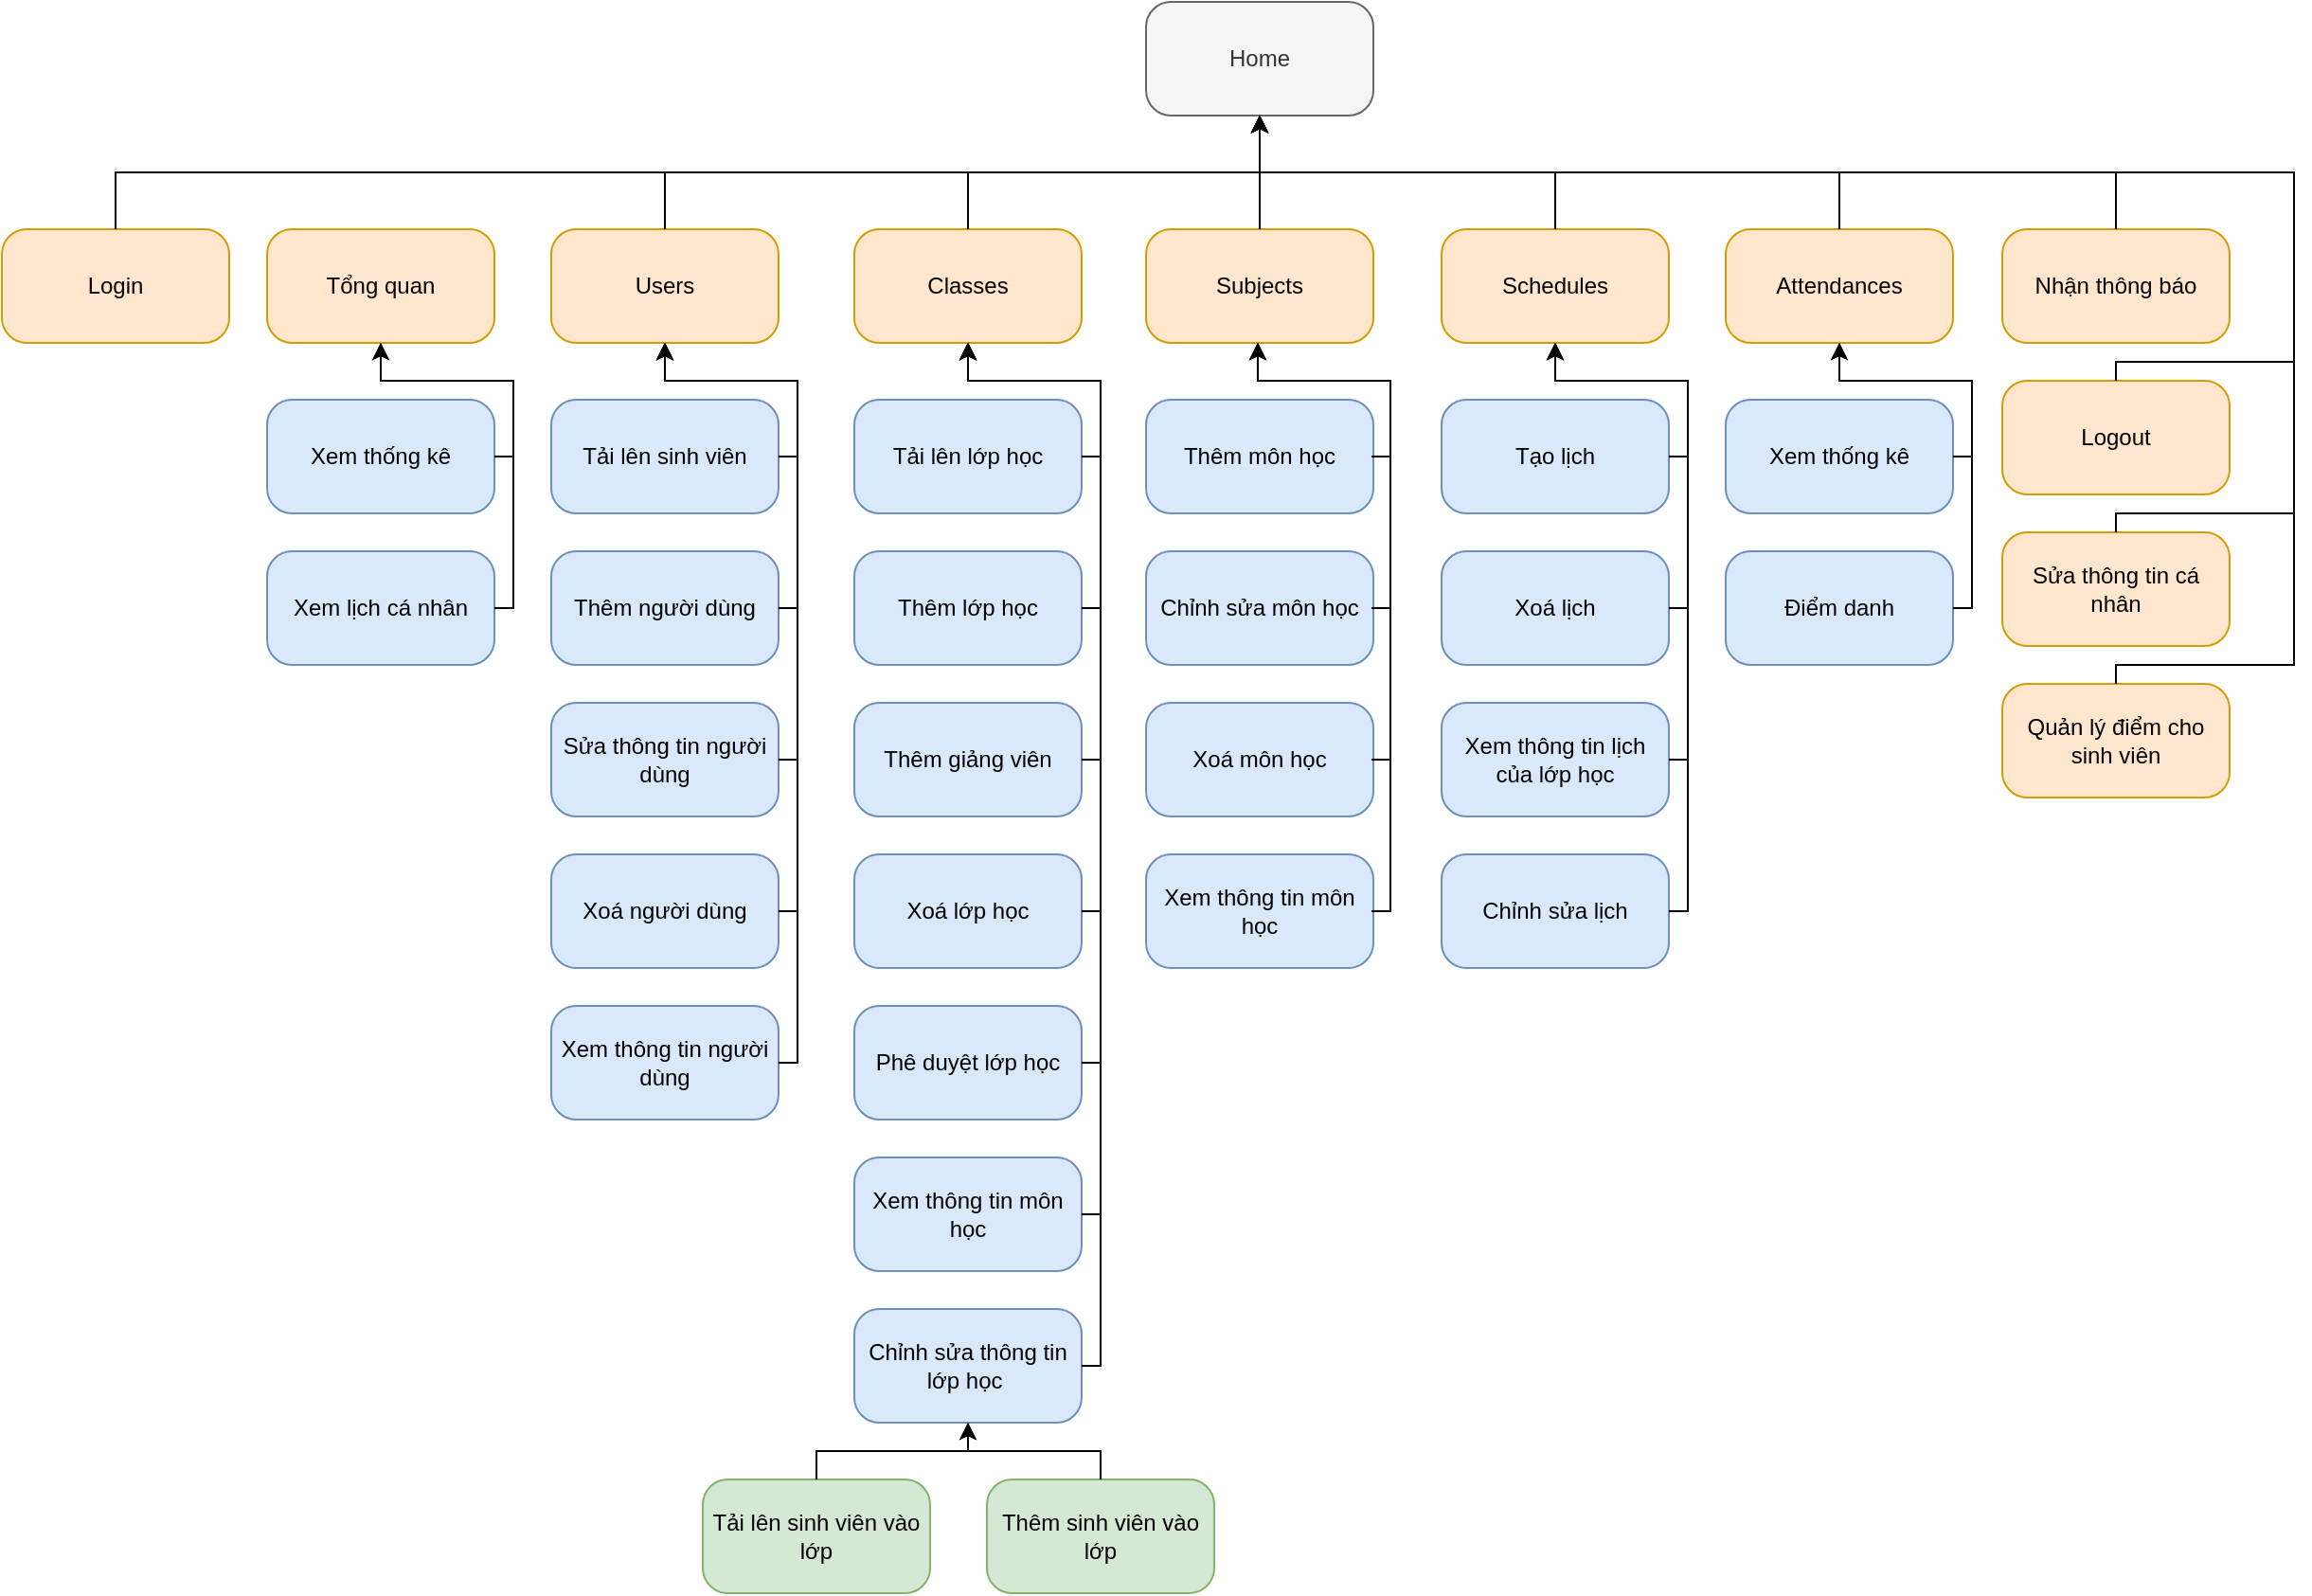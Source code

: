 <mxfile version="20.3.0" type="device" pages="3"><diagram id="ObsDBhFwj86qnx-AY492" name="Admin,SuperAdmin"><mxGraphModel dx="1721" dy="521" grid="1" gridSize="10" guides="1" tooltips="1" connect="1" arrows="1" fold="1" page="1" pageScale="1" pageWidth="827" pageHeight="1169" math="0" shadow="0"><root><mxCell id="0"/><mxCell id="1" parent="0"/><mxCell id="vuLwh78SYrXA61qgfJdx-1" value="Home" style="rounded=1;whiteSpace=wrap;html=1;arcSize=22;fillColor=#f5f5f5;strokeColor=#666666;fontColor=#333333;" parent="1" vertex="1"><mxGeometry x="354" y="90" width="120" height="60" as="geometry"/></mxCell><mxCell id="vuLwh78SYrXA61qgfJdx-2" value="Users" style="rounded=1;whiteSpace=wrap;html=1;arcSize=22;fillColor=#ffe6cc;strokeColor=#d79b00;" parent="1" vertex="1"><mxGeometry x="40" y="210" width="120" height="60" as="geometry"/></mxCell><mxCell id="vuLwh78SYrXA61qgfJdx-3" value="Classes" style="rounded=1;whiteSpace=wrap;html=1;arcSize=22;fillColor=#ffe6cc;strokeColor=#d79b00;" parent="1" vertex="1"><mxGeometry x="200" y="210" width="120" height="60" as="geometry"/></mxCell><mxCell id="vuLwh78SYrXA61qgfJdx-4" value="Subjects" style="rounded=1;whiteSpace=wrap;html=1;arcSize=22;fillColor=#ffe6cc;strokeColor=#d79b00;" parent="1" vertex="1"><mxGeometry x="354" y="210" width="120" height="60" as="geometry"/></mxCell><mxCell id="vuLwh78SYrXA61qgfJdx-5" value="Schedules" style="rounded=1;whiteSpace=wrap;html=1;arcSize=22;fillColor=#ffe6cc;strokeColor=#d79b00;" parent="1" vertex="1"><mxGeometry x="510" y="210" width="120" height="60" as="geometry"/></mxCell><mxCell id="vuLwh78SYrXA61qgfJdx-6" value="Attendances" style="rounded=1;whiteSpace=wrap;html=1;arcSize=22;fillColor=#ffe6cc;strokeColor=#d79b00;" parent="1" vertex="1"><mxGeometry x="660" y="210" width="120" height="60" as="geometry"/></mxCell><mxCell id="vuLwh78SYrXA61qgfJdx-7" value="Logout" style="rounded=1;whiteSpace=wrap;html=1;arcSize=22;fillColor=#ffe6cc;strokeColor=#d79b00;" parent="1" vertex="1"><mxGeometry x="806" y="290" width="120" height="60" as="geometry"/></mxCell><mxCell id="vuLwh78SYrXA61qgfJdx-8" value="Login" style="rounded=1;whiteSpace=wrap;html=1;arcSize=22;fillColor=#ffe6cc;strokeColor=#d79b00;" parent="1" vertex="1"><mxGeometry x="-250" y="210" width="120" height="60" as="geometry"/></mxCell><mxCell id="vuLwh78SYrXA61qgfJdx-9" value="" style="endArrow=classic;html=1;rounded=0;exitX=0.5;exitY=0;exitDx=0;exitDy=0;entryX=0.5;entryY=1;entryDx=0;entryDy=0;edgeStyle=orthogonalEdgeStyle;" parent="1" source="vuLwh78SYrXA61qgfJdx-7" target="vuLwh78SYrXA61qgfJdx-1" edge="1"><mxGeometry width="50" height="50" relative="1" as="geometry"><mxPoint x="180" y="110" as="sourcePoint"/><mxPoint x="230" y="60" as="targetPoint"/><Array as="points"><mxPoint x="866" y="280"/><mxPoint x="960" y="280"/><mxPoint x="960" y="180"/><mxPoint x="414" y="180"/></Array></mxGeometry></mxCell><mxCell id="vuLwh78SYrXA61qgfJdx-10" value="" style="endArrow=classic;html=1;rounded=0;exitX=0.5;exitY=0;exitDx=0;exitDy=0;entryX=0.5;entryY=1;entryDx=0;entryDy=0;edgeStyle=orthogonalEdgeStyle;" parent="1" source="vuLwh78SYrXA61qgfJdx-6" target="vuLwh78SYrXA61qgfJdx-1" edge="1"><mxGeometry width="50" height="50" relative="1" as="geometry"><mxPoint x="880" y="220" as="sourcePoint"/><mxPoint x="424" y="160" as="targetPoint"/></mxGeometry></mxCell><mxCell id="vuLwh78SYrXA61qgfJdx-11" value="" style="endArrow=classic;html=1;rounded=0;exitX=0.5;exitY=0;exitDx=0;exitDy=0;entryX=0.5;entryY=1;entryDx=0;entryDy=0;edgeStyle=orthogonalEdgeStyle;" parent="1" source="vuLwh78SYrXA61qgfJdx-5" target="vuLwh78SYrXA61qgfJdx-1" edge="1"><mxGeometry width="50" height="50" relative="1" as="geometry"><mxPoint x="730" y="220" as="sourcePoint"/><mxPoint x="424.0" y="160" as="targetPoint"/></mxGeometry></mxCell><mxCell id="vuLwh78SYrXA61qgfJdx-12" value="" style="endArrow=classic;html=1;rounded=0;exitX=0.5;exitY=0;exitDx=0;exitDy=0;entryX=0.5;entryY=1;entryDx=0;entryDy=0;edgeStyle=orthogonalEdgeStyle;" parent="1" source="vuLwh78SYrXA61qgfJdx-4" target="vuLwh78SYrXA61qgfJdx-1" edge="1"><mxGeometry width="50" height="50" relative="1" as="geometry"><mxPoint x="580" y="220" as="sourcePoint"/><mxPoint x="424.0" y="160" as="targetPoint"/></mxGeometry></mxCell><mxCell id="vuLwh78SYrXA61qgfJdx-13" value="" style="endArrow=classic;html=1;rounded=0;exitX=0.5;exitY=0;exitDx=0;exitDy=0;entryX=0.5;entryY=1;entryDx=0;entryDy=0;edgeStyle=orthogonalEdgeStyle;" parent="1" source="vuLwh78SYrXA61qgfJdx-3" target="vuLwh78SYrXA61qgfJdx-1" edge="1"><mxGeometry width="50" height="50" relative="1" as="geometry"><mxPoint x="424.0" y="220" as="sourcePoint"/><mxPoint x="424.0" y="160" as="targetPoint"/></mxGeometry></mxCell><mxCell id="vuLwh78SYrXA61qgfJdx-14" value="" style="endArrow=classic;html=1;rounded=0;exitX=0.5;exitY=0;exitDx=0;exitDy=0;entryX=0.5;entryY=1;entryDx=0;entryDy=0;edgeStyle=orthogonalEdgeStyle;" parent="1" source="vuLwh78SYrXA61qgfJdx-2" target="vuLwh78SYrXA61qgfJdx-1" edge="1"><mxGeometry width="50" height="50" relative="1" as="geometry"><mxPoint x="434.0" y="230" as="sourcePoint"/><mxPoint x="434.0" y="170" as="targetPoint"/></mxGeometry></mxCell><mxCell id="vuLwh78SYrXA61qgfJdx-15" value="" style="endArrow=classic;html=1;rounded=0;exitX=0.5;exitY=0;exitDx=0;exitDy=0;entryX=0.5;entryY=1;entryDx=0;entryDy=0;edgeStyle=orthogonalEdgeStyle;" parent="1" source="vuLwh78SYrXA61qgfJdx-8" target="vuLwh78SYrXA61qgfJdx-1" edge="1"><mxGeometry width="50" height="50" relative="1" as="geometry"><mxPoint x="444.0" y="240" as="sourcePoint"/><mxPoint x="444.0" y="180" as="targetPoint"/></mxGeometry></mxCell><mxCell id="vuLwh78SYrXA61qgfJdx-17" value="Tải lên sinh viên" style="rounded=1;whiteSpace=wrap;html=1;arcSize=22;fillColor=#dae8fc;strokeColor=#6c8ebf;" parent="1" vertex="1"><mxGeometry x="40" y="300" width="120" height="60" as="geometry"/></mxCell><mxCell id="vuLwh78SYrXA61qgfJdx-18" value="Thêm người dùng" style="rounded=1;whiteSpace=wrap;html=1;arcSize=22;fillColor=#dae8fc;strokeColor=#6c8ebf;" parent="1" vertex="1"><mxGeometry x="40" y="380" width="120" height="60" as="geometry"/></mxCell><mxCell id="vuLwh78SYrXA61qgfJdx-19" value="Sửa thông tin người dùng" style="rounded=1;whiteSpace=wrap;html=1;arcSize=22;fillColor=#dae8fc;strokeColor=#6c8ebf;" parent="1" vertex="1"><mxGeometry x="40" y="460" width="120" height="60" as="geometry"/></mxCell><mxCell id="vuLwh78SYrXA61qgfJdx-20" value="Xoá người dùng" style="rounded=1;whiteSpace=wrap;html=1;arcSize=22;fillColor=#dae8fc;strokeColor=#6c8ebf;" parent="1" vertex="1"><mxGeometry x="40" y="540" width="120" height="60" as="geometry"/></mxCell><mxCell id="vuLwh78SYrXA61qgfJdx-21" value="Tổng quan" style="rounded=1;whiteSpace=wrap;html=1;arcSize=22;fillColor=#ffe6cc;strokeColor=#d79b00;" parent="1" vertex="1"><mxGeometry x="-110" y="210" width="120" height="60" as="geometry"/></mxCell><mxCell id="vuLwh78SYrXA61qgfJdx-22" value="Xem thống kê" style="rounded=1;whiteSpace=wrap;html=1;arcSize=22;fillColor=#dae8fc;strokeColor=#6c8ebf;" parent="1" vertex="1"><mxGeometry x="-110" y="300" width="120" height="60" as="geometry"/></mxCell><mxCell id="vuLwh78SYrXA61qgfJdx-23" value="Xem lịch cá nhân" style="rounded=1;whiteSpace=wrap;html=1;arcSize=22;fillColor=#dae8fc;strokeColor=#6c8ebf;" parent="1" vertex="1"><mxGeometry x="-110" y="380" width="120" height="60" as="geometry"/></mxCell><mxCell id="vuLwh78SYrXA61qgfJdx-26" value="Tải lên lớp học" style="rounded=1;whiteSpace=wrap;html=1;arcSize=22;fillColor=#dae8fc;strokeColor=#6c8ebf;" parent="1" vertex="1"><mxGeometry x="200" y="300" width="120" height="60" as="geometry"/></mxCell><mxCell id="vuLwh78SYrXA61qgfJdx-27" value="Thêm lớp học" style="rounded=1;whiteSpace=wrap;html=1;arcSize=22;fillColor=#dae8fc;strokeColor=#6c8ebf;" parent="1" vertex="1"><mxGeometry x="200" y="380" width="120" height="60" as="geometry"/></mxCell><mxCell id="vuLwh78SYrXA61qgfJdx-28" value="Thêm giảng viên" style="rounded=1;whiteSpace=wrap;html=1;arcSize=22;fillColor=#dae8fc;strokeColor=#6c8ebf;" parent="1" vertex="1"><mxGeometry x="200" y="460" width="120" height="60" as="geometry"/></mxCell><mxCell id="vuLwh78SYrXA61qgfJdx-29" value="Xoá lớp học" style="rounded=1;whiteSpace=wrap;html=1;arcSize=22;fillColor=#dae8fc;strokeColor=#6c8ebf;" parent="1" vertex="1"><mxGeometry x="200" y="540" width="120" height="60" as="geometry"/></mxCell><mxCell id="vuLwh78SYrXA61qgfJdx-30" value="Phê duyệt lớp học" style="rounded=1;whiteSpace=wrap;html=1;arcSize=22;fillColor=#dae8fc;strokeColor=#6c8ebf;" parent="1" vertex="1"><mxGeometry x="200" y="620" width="120" height="60" as="geometry"/></mxCell><mxCell id="vuLwh78SYrXA61qgfJdx-31" value="Chỉnh sửa thông tin lớp học&amp;nbsp;" style="rounded=1;whiteSpace=wrap;html=1;arcSize=22;fillColor=#dae8fc;strokeColor=#6c8ebf;" parent="1" vertex="1"><mxGeometry x="200" y="780" width="120" height="60" as="geometry"/></mxCell><mxCell id="vuLwh78SYrXA61qgfJdx-32" value="Tải lên sinh viên vào lớp" style="rounded=1;whiteSpace=wrap;html=1;arcSize=22;fillColor=#d5e8d4;strokeColor=#82b366;" parent="1" vertex="1"><mxGeometry x="120" y="870" width="120" height="60" as="geometry"/></mxCell><mxCell id="vuLwh78SYrXA61qgfJdx-33" value="Thêm sinh viên vào lớp" style="rounded=1;whiteSpace=wrap;html=1;arcSize=22;fillColor=#d5e8d4;strokeColor=#82b366;" parent="1" vertex="1"><mxGeometry x="270" y="870" width="120" height="60" as="geometry"/></mxCell><mxCell id="vuLwh78SYrXA61qgfJdx-39" value="Thêm môn học" style="rounded=1;whiteSpace=wrap;html=1;arcSize=22;fillColor=#dae8fc;strokeColor=#6c8ebf;" parent="1" vertex="1"><mxGeometry x="354" y="300" width="120" height="60" as="geometry"/></mxCell><mxCell id="vuLwh78SYrXA61qgfJdx-40" value="Chỉnh sửa môn học" style="rounded=1;whiteSpace=wrap;html=1;arcSize=22;fillColor=#dae8fc;strokeColor=#6c8ebf;" parent="1" vertex="1"><mxGeometry x="354" y="380" width="120" height="60" as="geometry"/></mxCell><mxCell id="vuLwh78SYrXA61qgfJdx-41" value="Xoá môn học" style="rounded=1;whiteSpace=wrap;html=1;arcSize=22;fillColor=#dae8fc;strokeColor=#6c8ebf;" parent="1" vertex="1"><mxGeometry x="354" y="460" width="120" height="60" as="geometry"/></mxCell><mxCell id="vuLwh78SYrXA61qgfJdx-42" value="Xem thông tin môn học" style="rounded=1;whiteSpace=wrap;html=1;arcSize=22;fillColor=#dae8fc;strokeColor=#6c8ebf;" parent="1" vertex="1"><mxGeometry x="354" y="540" width="120" height="60" as="geometry"/></mxCell><mxCell id="vuLwh78SYrXA61qgfJdx-44" value="Xem thông tin người dùng" style="rounded=1;whiteSpace=wrap;html=1;arcSize=22;fillColor=#dae8fc;strokeColor=#6c8ebf;" parent="1" vertex="1"><mxGeometry x="40" y="620" width="120" height="60" as="geometry"/></mxCell><mxCell id="vuLwh78SYrXA61qgfJdx-45" value="Xem thông tin môn học" style="rounded=1;whiteSpace=wrap;html=1;arcSize=22;fillColor=#dae8fc;strokeColor=#6c8ebf;" parent="1" vertex="1"><mxGeometry x="200" y="700" width="120" height="60" as="geometry"/></mxCell><mxCell id="vuLwh78SYrXA61qgfJdx-46" value="Tạo lịch" style="rounded=1;whiteSpace=wrap;html=1;arcSize=22;fillColor=#dae8fc;strokeColor=#6c8ebf;" parent="1" vertex="1"><mxGeometry x="510" y="300" width="120" height="60" as="geometry"/></mxCell><mxCell id="vuLwh78SYrXA61qgfJdx-47" value="Xoá lịch" style="rounded=1;whiteSpace=wrap;html=1;arcSize=22;fillColor=#dae8fc;strokeColor=#6c8ebf;" parent="1" vertex="1"><mxGeometry x="510" y="380" width="120" height="60" as="geometry"/></mxCell><mxCell id="vuLwh78SYrXA61qgfJdx-48" value="Chỉnh sửa lịch" style="rounded=1;whiteSpace=wrap;html=1;arcSize=22;fillColor=#dae8fc;strokeColor=#6c8ebf;" parent="1" vertex="1"><mxGeometry x="510" y="540" width="120" height="60" as="geometry"/></mxCell><mxCell id="vuLwh78SYrXA61qgfJdx-50" value="Xem thông tin lịch của lớp học" style="rounded=1;whiteSpace=wrap;html=1;arcSize=22;fillColor=#dae8fc;strokeColor=#6c8ebf;" parent="1" vertex="1"><mxGeometry x="510" y="460" width="120" height="60" as="geometry"/></mxCell><mxCell id="vuLwh78SYrXA61qgfJdx-57" value="Xem thống kê" style="rounded=1;whiteSpace=wrap;html=1;arcSize=22;fillColor=#dae8fc;strokeColor=#6c8ebf;" parent="1" vertex="1"><mxGeometry x="660" y="300" width="120" height="60" as="geometry"/></mxCell><mxCell id="vuLwh78SYrXA61qgfJdx-59" value="Điểm danh" style="rounded=1;whiteSpace=wrap;html=1;arcSize=22;fillColor=#dae8fc;strokeColor=#6c8ebf;" parent="1" vertex="1"><mxGeometry x="660" y="380" width="120" height="60" as="geometry"/></mxCell><mxCell id="vuLwh78SYrXA61qgfJdx-60" value="" style="endArrow=classic;html=1;rounded=0;exitX=1;exitY=0.5;exitDx=0;exitDy=0;entryX=0.5;entryY=1;entryDx=0;entryDy=0;edgeStyle=orthogonalEdgeStyle;" parent="1" source="vuLwh78SYrXA61qgfJdx-22" target="vuLwh78SYrXA61qgfJdx-21" edge="1"><mxGeometry width="50" height="50" relative="1" as="geometry"><mxPoint x="20" y="320" as="sourcePoint"/><mxPoint x="70" y="270" as="targetPoint"/><Array as="points"><mxPoint x="20" y="330"/><mxPoint x="20" y="290"/><mxPoint x="-50" y="290"/></Array></mxGeometry></mxCell><mxCell id="vuLwh78SYrXA61qgfJdx-61" value="" style="endArrow=classic;html=1;rounded=0;exitX=1;exitY=0.5;exitDx=0;exitDy=0;entryX=0.5;entryY=1;entryDx=0;entryDy=0;edgeStyle=orthogonalEdgeStyle;" parent="1" source="vuLwh78SYrXA61qgfJdx-23" target="vuLwh78SYrXA61qgfJdx-21" edge="1"><mxGeometry width="50" height="50" relative="1" as="geometry"><mxPoint x="20" y="340" as="sourcePoint"/><mxPoint x="-40" y="280" as="targetPoint"/><Array as="points"><mxPoint x="20" y="410"/><mxPoint x="20" y="290"/><mxPoint x="-50" y="290"/></Array></mxGeometry></mxCell><mxCell id="vuLwh78SYrXA61qgfJdx-62" value="" style="endArrow=classic;html=1;rounded=0;exitX=1;exitY=0.5;exitDx=0;exitDy=0;entryX=0.5;entryY=1;entryDx=0;entryDy=0;edgeStyle=orthogonalEdgeStyle;" parent="1" source="vuLwh78SYrXA61qgfJdx-17" target="vuLwh78SYrXA61qgfJdx-2" edge="1"><mxGeometry width="50" height="50" relative="1" as="geometry"><mxPoint x="160.0" y="330.0" as="sourcePoint"/><mxPoint x="100.0" y="270.0" as="targetPoint"/><Array as="points"><mxPoint x="170" y="330"/><mxPoint x="170" y="290"/><mxPoint x="100" y="290"/></Array></mxGeometry></mxCell><mxCell id="vuLwh78SYrXA61qgfJdx-63" value="" style="endArrow=classic;html=1;rounded=0;exitX=1;exitY=0.5;exitDx=0;exitDy=0;entryX=0.5;entryY=1;entryDx=0;entryDy=0;edgeStyle=orthogonalEdgeStyle;" parent="1" source="vuLwh78SYrXA61qgfJdx-18" target="vuLwh78SYrXA61qgfJdx-2" edge="1"><mxGeometry width="50" height="50" relative="1" as="geometry"><mxPoint x="160.0" y="410" as="sourcePoint"/><mxPoint x="100.0" y="270.0" as="targetPoint"/><Array as="points"><mxPoint x="170" y="410"/><mxPoint x="170" y="290"/><mxPoint x="100" y="290"/></Array></mxGeometry></mxCell><mxCell id="vuLwh78SYrXA61qgfJdx-65" value="" style="endArrow=classic;html=1;rounded=0;exitX=1;exitY=0.5;exitDx=0;exitDy=0;entryX=0.5;entryY=1;entryDx=0;entryDy=0;edgeStyle=orthogonalEdgeStyle;" parent="1" source="vuLwh78SYrXA61qgfJdx-19" target="vuLwh78SYrXA61qgfJdx-2" edge="1"><mxGeometry width="50" height="50" relative="1" as="geometry"><mxPoint x="170" y="420" as="sourcePoint"/><mxPoint x="110" y="280" as="targetPoint"/><Array as="points"><mxPoint x="170" y="490"/><mxPoint x="170" y="290"/><mxPoint x="100" y="290"/></Array></mxGeometry></mxCell><mxCell id="vuLwh78SYrXA61qgfJdx-66" value="" style="endArrow=classic;html=1;rounded=0;exitX=1;exitY=0.5;exitDx=0;exitDy=0;entryX=0.5;entryY=1;entryDx=0;entryDy=0;edgeStyle=orthogonalEdgeStyle;" parent="1" source="vuLwh78SYrXA61qgfJdx-20" target="vuLwh78SYrXA61qgfJdx-2" edge="1"><mxGeometry width="50" height="50" relative="1" as="geometry"><mxPoint x="170" y="500.0" as="sourcePoint"/><mxPoint x="110" y="280" as="targetPoint"/><Array as="points"><mxPoint x="170" y="570"/><mxPoint x="170" y="290"/><mxPoint x="100" y="290"/></Array></mxGeometry></mxCell><mxCell id="vuLwh78SYrXA61qgfJdx-67" value="" style="endArrow=classic;html=1;rounded=0;exitX=1;exitY=0.5;exitDx=0;exitDy=0;entryX=0.5;entryY=1;entryDx=0;entryDy=0;edgeStyle=orthogonalEdgeStyle;" parent="1" source="vuLwh78SYrXA61qgfJdx-44" target="vuLwh78SYrXA61qgfJdx-2" edge="1"><mxGeometry width="50" height="50" relative="1" as="geometry"><mxPoint x="170" y="580" as="sourcePoint"/><mxPoint x="110" y="280" as="targetPoint"/><Array as="points"><mxPoint x="170" y="650"/><mxPoint x="170" y="290"/><mxPoint x="100" y="290"/></Array></mxGeometry></mxCell><mxCell id="vuLwh78SYrXA61qgfJdx-68" value="" style="endArrow=classic;html=1;rounded=0;exitX=1;exitY=0.5;exitDx=0;exitDy=0;entryX=0.5;entryY=1;entryDx=0;entryDy=0;edgeStyle=orthogonalEdgeStyle;" parent="1" edge="1"><mxGeometry width="50" height="50" relative="1" as="geometry"><mxPoint x="320" y="330.0" as="sourcePoint"/><mxPoint x="260" y="270.0" as="targetPoint"/><Array as="points"><mxPoint x="330" y="330"/><mxPoint x="330" y="290"/><mxPoint x="260" y="290"/></Array></mxGeometry></mxCell><mxCell id="vuLwh78SYrXA61qgfJdx-69" value="" style="endArrow=classic;html=1;rounded=0;exitX=1;exitY=0.5;exitDx=0;exitDy=0;entryX=0.5;entryY=1;entryDx=0;entryDy=0;edgeStyle=orthogonalEdgeStyle;" parent="1" edge="1"><mxGeometry width="50" height="50" relative="1" as="geometry"><mxPoint x="320" y="410" as="sourcePoint"/><mxPoint x="260" y="270.0" as="targetPoint"/><Array as="points"><mxPoint x="330" y="410"/><mxPoint x="330" y="290"/><mxPoint x="260" y="290"/></Array></mxGeometry></mxCell><mxCell id="vuLwh78SYrXA61qgfJdx-70" value="" style="endArrow=classic;html=1;rounded=0;exitX=1;exitY=0.5;exitDx=0;exitDy=0;entryX=0.5;entryY=1;entryDx=0;entryDy=0;edgeStyle=orthogonalEdgeStyle;" parent="1" edge="1"><mxGeometry width="50" height="50" relative="1" as="geometry"><mxPoint x="320" y="490" as="sourcePoint"/><mxPoint x="260" y="270.0" as="targetPoint"/><Array as="points"><mxPoint x="330" y="490"/><mxPoint x="330" y="290"/><mxPoint x="260" y="290"/></Array></mxGeometry></mxCell><mxCell id="vuLwh78SYrXA61qgfJdx-71" value="" style="endArrow=classic;html=1;rounded=0;exitX=1;exitY=0.5;exitDx=0;exitDy=0;entryX=0.5;entryY=1;entryDx=0;entryDy=0;edgeStyle=orthogonalEdgeStyle;" parent="1" edge="1"><mxGeometry width="50" height="50" relative="1" as="geometry"><mxPoint x="320" y="570" as="sourcePoint"/><mxPoint x="260" y="270.0" as="targetPoint"/><Array as="points"><mxPoint x="330" y="570"/><mxPoint x="330" y="290"/><mxPoint x="260" y="290"/></Array></mxGeometry></mxCell><mxCell id="vuLwh78SYrXA61qgfJdx-72" value="" style="endArrow=classic;html=1;rounded=0;exitX=1;exitY=0.5;exitDx=0;exitDy=0;entryX=0.5;entryY=1;entryDx=0;entryDy=0;edgeStyle=orthogonalEdgeStyle;" parent="1" edge="1"><mxGeometry width="50" height="50" relative="1" as="geometry"><mxPoint x="320" y="650" as="sourcePoint"/><mxPoint x="260" y="270.0" as="targetPoint"/><Array as="points"><mxPoint x="330" y="650"/><mxPoint x="330" y="290"/><mxPoint x="260" y="290"/></Array></mxGeometry></mxCell><mxCell id="vuLwh78SYrXA61qgfJdx-73" value="" style="endArrow=classic;html=1;rounded=0;exitX=1;exitY=0.5;exitDx=0;exitDy=0;entryX=0.5;entryY=1;entryDx=0;entryDy=0;edgeStyle=orthogonalEdgeStyle;" parent="1" source="vuLwh78SYrXA61qgfJdx-45" target="vuLwh78SYrXA61qgfJdx-3" edge="1"><mxGeometry width="50" height="50" relative="1" as="geometry"><mxPoint x="330" y="660" as="sourcePoint"/><mxPoint x="270" y="280.0" as="targetPoint"/><Array as="points"><mxPoint x="330" y="730"/><mxPoint x="330" y="290"/><mxPoint x="260" y="290"/></Array></mxGeometry></mxCell><mxCell id="vuLwh78SYrXA61qgfJdx-74" value="" style="endArrow=classic;html=1;rounded=0;exitX=1;exitY=0.5;exitDx=0;exitDy=0;entryX=0.5;entryY=1;entryDx=0;entryDy=0;edgeStyle=orthogonalEdgeStyle;" parent="1" source="vuLwh78SYrXA61qgfJdx-31" target="vuLwh78SYrXA61qgfJdx-3" edge="1"><mxGeometry width="50" height="50" relative="1" as="geometry"><mxPoint x="330" y="740" as="sourcePoint"/><mxPoint x="270" y="280" as="targetPoint"/><Array as="points"><mxPoint x="330" y="810"/><mxPoint x="330" y="290"/><mxPoint x="260" y="290"/></Array></mxGeometry></mxCell><mxCell id="vuLwh78SYrXA61qgfJdx-75" value="" style="endArrow=classic;html=1;rounded=0;exitX=1;exitY=0.5;exitDx=0;exitDy=0;entryX=0.5;entryY=1;entryDx=0;entryDy=0;edgeStyle=orthogonalEdgeStyle;" parent="1" edge="1"><mxGeometry width="50" height="50" relative="1" as="geometry"><mxPoint x="473" y="330" as="sourcePoint"/><mxPoint x="413" y="270" as="targetPoint"/><Array as="points"><mxPoint x="483" y="330"/><mxPoint x="483" y="290"/><mxPoint x="413" y="290"/></Array></mxGeometry></mxCell><mxCell id="vuLwh78SYrXA61qgfJdx-76" value="" style="endArrow=classic;html=1;rounded=0;exitX=1;exitY=0.5;exitDx=0;exitDy=0;entryX=0.5;entryY=1;entryDx=0;entryDy=0;edgeStyle=orthogonalEdgeStyle;" parent="1" edge="1"><mxGeometry width="50" height="50" relative="1" as="geometry"><mxPoint x="473" y="410" as="sourcePoint"/><mxPoint x="413" y="270" as="targetPoint"/><Array as="points"><mxPoint x="483" y="410"/><mxPoint x="483" y="290"/><mxPoint x="413" y="290"/></Array></mxGeometry></mxCell><mxCell id="vuLwh78SYrXA61qgfJdx-77" value="" style="endArrow=classic;html=1;rounded=0;exitX=1;exitY=0.5;exitDx=0;exitDy=0;entryX=0.5;entryY=1;entryDx=0;entryDy=0;edgeStyle=orthogonalEdgeStyle;" parent="1" edge="1"><mxGeometry width="50" height="50" relative="1" as="geometry"><mxPoint x="473" y="490" as="sourcePoint"/><mxPoint x="413" y="270" as="targetPoint"/><Array as="points"><mxPoint x="483" y="490"/><mxPoint x="483" y="290"/><mxPoint x="413" y="290"/></Array></mxGeometry></mxCell><mxCell id="vuLwh78SYrXA61qgfJdx-78" value="" style="endArrow=classic;html=1;rounded=0;exitX=1;exitY=0.5;exitDx=0;exitDy=0;entryX=0.5;entryY=1;entryDx=0;entryDy=0;edgeStyle=orthogonalEdgeStyle;" parent="1" edge="1"><mxGeometry width="50" height="50" relative="1" as="geometry"><mxPoint x="473" y="570" as="sourcePoint"/><mxPoint x="413" y="270" as="targetPoint"/><Array as="points"><mxPoint x="483" y="570"/><mxPoint x="483" y="290"/><mxPoint x="413" y="290"/></Array></mxGeometry></mxCell><mxCell id="vuLwh78SYrXA61qgfJdx-80" value="" style="endArrow=classic;html=1;rounded=0;exitX=1;exitY=0.5;exitDx=0;exitDy=0;entryX=0.5;entryY=1;entryDx=0;entryDy=0;edgeStyle=orthogonalEdgeStyle;" parent="1" edge="1"><mxGeometry width="50" height="50" relative="1" as="geometry"><mxPoint x="630" y="330" as="sourcePoint"/><mxPoint x="570" y="270" as="targetPoint"/><Array as="points"><mxPoint x="640" y="330"/><mxPoint x="640" y="290"/><mxPoint x="570" y="290"/></Array></mxGeometry></mxCell><mxCell id="vuLwh78SYrXA61qgfJdx-81" value="" style="endArrow=classic;html=1;rounded=0;exitX=1;exitY=0.5;exitDx=0;exitDy=0;entryX=0.5;entryY=1;entryDx=0;entryDy=0;edgeStyle=orthogonalEdgeStyle;" parent="1" edge="1"><mxGeometry width="50" height="50" relative="1" as="geometry"><mxPoint x="630" y="410" as="sourcePoint"/><mxPoint x="570" y="270" as="targetPoint"/><Array as="points"><mxPoint x="640" y="410"/><mxPoint x="640" y="290"/><mxPoint x="570" y="290"/></Array></mxGeometry></mxCell><mxCell id="vuLwh78SYrXA61qgfJdx-82" value="" style="endArrow=classic;html=1;rounded=0;exitX=1;exitY=0.5;exitDx=0;exitDy=0;entryX=0.5;entryY=1;entryDx=0;entryDy=0;edgeStyle=orthogonalEdgeStyle;" parent="1" edge="1"><mxGeometry width="50" height="50" relative="1" as="geometry"><mxPoint x="630" y="490" as="sourcePoint"/><mxPoint x="570" y="270" as="targetPoint"/><Array as="points"><mxPoint x="640" y="490"/><mxPoint x="640" y="290"/><mxPoint x="570" y="290"/></Array></mxGeometry></mxCell><mxCell id="vuLwh78SYrXA61qgfJdx-83" value="" style="endArrow=classic;html=1;rounded=0;exitX=1;exitY=0.5;exitDx=0;exitDy=0;entryX=0.5;entryY=1;entryDx=0;entryDy=0;edgeStyle=orthogonalEdgeStyle;" parent="1" edge="1"><mxGeometry width="50" height="50" relative="1" as="geometry"><mxPoint x="630" y="570" as="sourcePoint"/><mxPoint x="570" y="270" as="targetPoint"/><Array as="points"><mxPoint x="640" y="570"/><mxPoint x="640" y="290"/><mxPoint x="570" y="290"/></Array></mxGeometry></mxCell><mxCell id="vuLwh78SYrXA61qgfJdx-84" value="" style="endArrow=classic;html=1;rounded=0;exitX=1;exitY=0.5;exitDx=0;exitDy=0;entryX=0.5;entryY=1;entryDx=0;entryDy=0;edgeStyle=orthogonalEdgeStyle;" parent="1" edge="1"><mxGeometry width="50" height="50" relative="1" as="geometry"><mxPoint x="780" y="330" as="sourcePoint"/><mxPoint x="720" y="270" as="targetPoint"/><Array as="points"><mxPoint x="790" y="330"/><mxPoint x="790" y="290"/><mxPoint x="720" y="290"/></Array></mxGeometry></mxCell><mxCell id="vuLwh78SYrXA61qgfJdx-85" value="" style="endArrow=classic;html=1;rounded=0;exitX=1;exitY=0.5;exitDx=0;exitDy=0;entryX=0.5;entryY=1;entryDx=0;entryDy=0;edgeStyle=orthogonalEdgeStyle;" parent="1" edge="1"><mxGeometry width="50" height="50" relative="1" as="geometry"><mxPoint x="780" y="410" as="sourcePoint"/><mxPoint x="720" y="270" as="targetPoint"/><Array as="points"><mxPoint x="790" y="410"/><mxPoint x="790" y="290"/><mxPoint x="720" y="290"/></Array></mxGeometry></mxCell><mxCell id="vuLwh78SYrXA61qgfJdx-88" value="" style="endArrow=classic;html=1;rounded=0;entryX=0.5;entryY=1;entryDx=0;entryDy=0;exitX=0.5;exitY=0;exitDx=0;exitDy=0;edgeStyle=orthogonalEdgeStyle;" parent="1" source="vuLwh78SYrXA61qgfJdx-33" target="vuLwh78SYrXA61qgfJdx-31" edge="1"><mxGeometry width="50" height="50" relative="1" as="geometry"><mxPoint x="410" y="890" as="sourcePoint"/><mxPoint x="460" y="840" as="targetPoint"/></mxGeometry></mxCell><mxCell id="vuLwh78SYrXA61qgfJdx-89" value="" style="endArrow=classic;html=1;rounded=0;entryX=0.5;entryY=1;entryDx=0;entryDy=0;exitX=0.5;exitY=0;exitDx=0;exitDy=0;edgeStyle=orthogonalEdgeStyle;" parent="1" source="vuLwh78SYrXA61qgfJdx-32" target="vuLwh78SYrXA61qgfJdx-31" edge="1"><mxGeometry width="50" height="50" relative="1" as="geometry"><mxPoint x="340" y="880" as="sourcePoint"/><mxPoint x="270" y="850" as="targetPoint"/></mxGeometry></mxCell><mxCell id="sn3_VsvCYBAWzcol9xqG-1" value="Nhận thông báo" style="rounded=1;whiteSpace=wrap;html=1;arcSize=22;fillColor=#ffe6cc;strokeColor=#d79b00;" parent="1" vertex="1"><mxGeometry x="806" y="210" width="120" height="60" as="geometry"/></mxCell><mxCell id="sn3_VsvCYBAWzcol9xqG-2" value="" style="endArrow=classic;html=1;rounded=0;exitX=0.5;exitY=0;exitDx=0;exitDy=0;entryX=0.5;entryY=1;entryDx=0;entryDy=0;edgeStyle=orthogonalEdgeStyle;" parent="1" source="sn3_VsvCYBAWzcol9xqG-1" target="vuLwh78SYrXA61qgfJdx-1" edge="1"><mxGeometry width="50" height="50" relative="1" as="geometry"><mxPoint x="-4" y="110" as="sourcePoint"/><mxPoint x="230.0" y="150" as="targetPoint"/></mxGeometry></mxCell><mxCell id="hZtwnOrlf-6MYb8-wJ_D-1" value="Sửa thông tin cá nhân" style="rounded=1;whiteSpace=wrap;html=1;arcSize=22;fillColor=#ffe6cc;strokeColor=#d79b00;" parent="1" vertex="1"><mxGeometry x="806" y="370" width="120" height="60" as="geometry"/></mxCell><mxCell id="hZtwnOrlf-6MYb8-wJ_D-2" value="" style="endArrow=classic;html=1;rounded=0;exitX=0.5;exitY=0;exitDx=0;exitDy=0;entryX=0.5;entryY=1;entryDx=0;entryDy=0;edgeStyle=orthogonalEdgeStyle;" parent="1" source="hZtwnOrlf-6MYb8-wJ_D-1" target="vuLwh78SYrXA61qgfJdx-1" edge="1"><mxGeometry width="50" height="50" relative="1" as="geometry"><mxPoint x="1026" y="220" as="sourcePoint"/><mxPoint x="560" y="150" as="targetPoint"/><Array as="points"><mxPoint x="866" y="360"/><mxPoint x="960" y="360"/><mxPoint x="960" y="180"/><mxPoint x="414" y="180"/></Array></mxGeometry></mxCell><mxCell id="YQGfbgOrYX8YGalHxpQX-2" value="Quản lý điểm cho sinh viên" style="rounded=1;whiteSpace=wrap;html=1;arcSize=22;fillColor=#ffe6cc;strokeColor=#d79b00;" vertex="1" parent="1"><mxGeometry x="806" y="450" width="120" height="60" as="geometry"/></mxCell><mxCell id="YQGfbgOrYX8YGalHxpQX-3" value="" style="endArrow=classic;html=1;rounded=0;exitX=0.5;exitY=0;exitDx=0;exitDy=0;entryX=0.5;entryY=1;entryDx=0;entryDy=0;edgeStyle=orthogonalEdgeStyle;" edge="1" parent="1" source="YQGfbgOrYX8YGalHxpQX-2" target="vuLwh78SYrXA61qgfJdx-1"><mxGeometry width="50" height="50" relative="1" as="geometry"><mxPoint x="876" y="380" as="sourcePoint"/><mxPoint x="424" y="160.0" as="targetPoint"/><Array as="points"><mxPoint x="866" y="440"/><mxPoint x="960" y="440"/><mxPoint x="960" y="180"/><mxPoint x="414" y="180"/></Array></mxGeometry></mxCell></root></mxGraphModel></diagram><diagram id="q3KE_cmWO2H0vlkIXpKT" name="Sinhvien"><mxGraphModel dx="1464" dy="760" grid="1" gridSize="10" guides="1" tooltips="1" connect="1" arrows="1" fold="1" page="1" pageScale="1" pageWidth="827" pageHeight="1169" math="0" shadow="0"><root><mxCell id="0"/><mxCell id="1" parent="0"/><mxCell id="vbVjGgXaTBdYRBg2uUR4-1" value="Home" style="rounded=1;whiteSpace=wrap;html=1;arcSize=22;fillColor=#f5f5f5;strokeColor=#666666;fontColor=#333333;" vertex="1" parent="1"><mxGeometry x="354" y="90" width="120" height="60" as="geometry"/></mxCell><mxCell id="vbVjGgXaTBdYRBg2uUR4-5" value="Schedules" style="rounded=1;whiteSpace=wrap;html=1;arcSize=22;fillColor=#ffe6cc;strokeColor=#d79b00;" vertex="1" parent="1"><mxGeometry x="510" y="210" width="120" height="60" as="geometry"/></mxCell><mxCell id="vbVjGgXaTBdYRBg2uUR4-6" value="Attendances" style="rounded=1;whiteSpace=wrap;html=1;arcSize=22;fillColor=#ffe6cc;strokeColor=#d79b00;" vertex="1" parent="1"><mxGeometry x="660" y="210" width="120" height="60" as="geometry"/></mxCell><mxCell id="vbVjGgXaTBdYRBg2uUR4-7" value="Logout" style="rounded=1;whiteSpace=wrap;html=1;arcSize=22;fillColor=#ffe6cc;strokeColor=#d79b00;" vertex="1" parent="1"><mxGeometry x="810" y="210" width="120" height="60" as="geometry"/></mxCell><mxCell id="vbVjGgXaTBdYRBg2uUR4-8" value="Login" style="rounded=1;whiteSpace=wrap;html=1;arcSize=22;fillColor=#ffe6cc;strokeColor=#d79b00;" vertex="1" parent="1"><mxGeometry x="58" y="210" width="120" height="60" as="geometry"/></mxCell><mxCell id="vbVjGgXaTBdYRBg2uUR4-9" value="" style="endArrow=classic;html=1;rounded=0;exitX=0.5;exitY=0;exitDx=0;exitDy=0;entryX=0.5;entryY=1;entryDx=0;entryDy=0;edgeStyle=orthogonalEdgeStyle;" edge="1" parent="1" source="vbVjGgXaTBdYRBg2uUR4-7" target="vbVjGgXaTBdYRBg2uUR4-1"><mxGeometry width="50" height="50" relative="1" as="geometry"><mxPoint x="180" y="110" as="sourcePoint"/><mxPoint x="230" y="60" as="targetPoint"/></mxGeometry></mxCell><mxCell id="vbVjGgXaTBdYRBg2uUR4-10" value="" style="endArrow=classic;html=1;rounded=0;exitX=0.5;exitY=0;exitDx=0;exitDy=0;entryX=0.5;entryY=1;entryDx=0;entryDy=0;edgeStyle=orthogonalEdgeStyle;" edge="1" parent="1" source="vbVjGgXaTBdYRBg2uUR4-6" target="vbVjGgXaTBdYRBg2uUR4-1"><mxGeometry width="50" height="50" relative="1" as="geometry"><mxPoint x="880" y="220" as="sourcePoint"/><mxPoint x="424" y="160" as="targetPoint"/></mxGeometry></mxCell><mxCell id="vbVjGgXaTBdYRBg2uUR4-11" value="" style="endArrow=classic;html=1;rounded=0;exitX=0.5;exitY=0;exitDx=0;exitDy=0;entryX=0.5;entryY=1;entryDx=0;entryDy=0;edgeStyle=orthogonalEdgeStyle;" edge="1" parent="1" source="vbVjGgXaTBdYRBg2uUR4-5" target="vbVjGgXaTBdYRBg2uUR4-1"><mxGeometry width="50" height="50" relative="1" as="geometry"><mxPoint x="730" y="220" as="sourcePoint"/><mxPoint x="424.0" y="160" as="targetPoint"/></mxGeometry></mxCell><mxCell id="vbVjGgXaTBdYRBg2uUR4-15" value="" style="endArrow=classic;html=1;rounded=0;exitX=0.5;exitY=0;exitDx=0;exitDy=0;entryX=0.5;entryY=1;entryDx=0;entryDy=0;edgeStyle=orthogonalEdgeStyle;" edge="1" parent="1" source="vbVjGgXaTBdYRBg2uUR4-8" target="vbVjGgXaTBdYRBg2uUR4-1"><mxGeometry width="50" height="50" relative="1" as="geometry"><mxPoint x="444.0" y="240" as="sourcePoint"/><mxPoint x="444.0" y="180" as="targetPoint"/></mxGeometry></mxCell><mxCell id="vbVjGgXaTBdYRBg2uUR4-20" value="Tổng quan" style="rounded=1;whiteSpace=wrap;html=1;arcSize=22;fillColor=#ffe6cc;strokeColor=#d79b00;" vertex="1" parent="1"><mxGeometry x="198" y="210" width="120" height="60" as="geometry"/></mxCell><mxCell id="vbVjGgXaTBdYRBg2uUR4-21" value="Xem thống kê" style="rounded=1;whiteSpace=wrap;html=1;arcSize=22;fillColor=#dae8fc;strokeColor=#6c8ebf;" vertex="1" parent="1"><mxGeometry x="198" y="300" width="120" height="60" as="geometry"/></mxCell><mxCell id="vbVjGgXaTBdYRBg2uUR4-22" value="Xem lịch cá nhân" style="rounded=1;whiteSpace=wrap;html=1;arcSize=22;fillColor=#dae8fc;strokeColor=#6c8ebf;" vertex="1" parent="1"><mxGeometry x="198" y="380" width="120" height="60" as="geometry"/></mxCell><mxCell id="vbVjGgXaTBdYRBg2uUR4-40" value="Xem thông tin lịch học" style="rounded=1;whiteSpace=wrap;html=1;arcSize=22;fillColor=#dae8fc;strokeColor=#6c8ebf;" vertex="1" parent="1"><mxGeometry x="510" y="300" width="120" height="60" as="geometry"/></mxCell><mxCell id="vbVjGgXaTBdYRBg2uUR4-41" value="Xem thông tin điểm danh" style="rounded=1;whiteSpace=wrap;html=1;arcSize=22;fillColor=#dae8fc;strokeColor=#6c8ebf;" vertex="1" parent="1"><mxGeometry x="660" y="300" width="120" height="60" as="geometry"/></mxCell><mxCell id="vbVjGgXaTBdYRBg2uUR4-43" value="" style="endArrow=classic;html=1;rounded=0;exitX=1;exitY=0.5;exitDx=0;exitDy=0;entryX=0.5;entryY=1;entryDx=0;entryDy=0;edgeStyle=orthogonalEdgeStyle;" edge="1" parent="1" source="vbVjGgXaTBdYRBg2uUR4-21" target="vbVjGgXaTBdYRBg2uUR4-20"><mxGeometry width="50" height="50" relative="1" as="geometry"><mxPoint x="328" y="320" as="sourcePoint"/><mxPoint x="378" y="270" as="targetPoint"/><Array as="points"><mxPoint x="330" y="330"/><mxPoint x="330" y="290"/><mxPoint x="258" y="290"/></Array></mxGeometry></mxCell><mxCell id="vbVjGgXaTBdYRBg2uUR4-44" value="" style="endArrow=classic;html=1;rounded=0;exitX=1;exitY=0.5;exitDx=0;exitDy=0;entryX=0.5;entryY=1;entryDx=0;entryDy=0;edgeStyle=orthogonalEdgeStyle;" edge="1" parent="1" source="vbVjGgXaTBdYRBg2uUR4-22" target="vbVjGgXaTBdYRBg2uUR4-20"><mxGeometry width="50" height="50" relative="1" as="geometry"><mxPoint x="328" y="340" as="sourcePoint"/><mxPoint x="268" y="280" as="targetPoint"/><Array as="points"><mxPoint x="330" y="410"/><mxPoint x="330" y="290"/><mxPoint x="258" y="290"/></Array></mxGeometry></mxCell><mxCell id="vbVjGgXaTBdYRBg2uUR4-63" value="" style="endArrow=classic;html=1;rounded=0;exitX=1;exitY=0.5;exitDx=0;exitDy=0;entryX=0.5;entryY=1;entryDx=0;entryDy=0;edgeStyle=orthogonalEdgeStyle;" edge="1" parent="1" source="vbVjGgXaTBdYRBg2uUR4-40"><mxGeometry width="50" height="50" relative="1" as="geometry"><mxPoint x="630" y="490" as="sourcePoint"/><mxPoint x="570" y="270" as="targetPoint"/><Array as="points"><mxPoint x="640" y="330"/><mxPoint x="640" y="290"/><mxPoint x="570" y="290"/></Array></mxGeometry></mxCell><mxCell id="vbVjGgXaTBdYRBg2uUR4-65" value="" style="endArrow=classic;html=1;rounded=0;exitX=1;exitY=0.5;exitDx=0;exitDy=0;entryX=0.5;entryY=1;entryDx=0;entryDy=0;edgeStyle=orthogonalEdgeStyle;" edge="1" parent="1"><mxGeometry width="50" height="50" relative="1" as="geometry"><mxPoint x="780" y="330" as="sourcePoint"/><mxPoint x="720" y="270" as="targetPoint"/><Array as="points"><mxPoint x="790" y="330"/><mxPoint x="790" y="290"/><mxPoint x="720" y="290"/></Array></mxGeometry></mxCell><mxCell id="C_BRCDN3nT7xkm058BQD-1" value="Nhận thông báo" style="rounded=1;whiteSpace=wrap;html=1;arcSize=22;fillColor=#ffe6cc;strokeColor=#d79b00;" vertex="1" parent="1"><mxGeometry x="354" y="210" width="120" height="60" as="geometry"/></mxCell><mxCell id="C_BRCDN3nT7xkm058BQD-2" value="" style="endArrow=classic;html=1;rounded=0;exitX=0.5;exitY=0;exitDx=0;exitDy=0;entryX=0.5;entryY=1;entryDx=0;entryDy=0;edgeStyle=orthogonalEdgeStyle;" edge="1" parent="1" source="C_BRCDN3nT7xkm058BQD-1" target="vbVjGgXaTBdYRBg2uUR4-1"><mxGeometry width="50" height="50" relative="1" as="geometry"><mxPoint x="-764" y="110" as="sourcePoint"/><mxPoint x="-530" y="150.0" as="targetPoint"/></mxGeometry></mxCell><mxCell id="C_BRCDN3nT7xkm058BQD-4" value="Liên hệ giáo vụ" style="rounded=1;whiteSpace=wrap;html=1;arcSize=22;fillColor=#dae8fc;strokeColor=#6c8ebf;" vertex="1" parent="1"><mxGeometry x="198" y="460" width="120" height="60" as="geometry"/></mxCell><mxCell id="C_BRCDN3nT7xkm058BQD-5" value="" style="endArrow=classic;html=1;rounded=0;exitX=1;exitY=0.5;exitDx=0;exitDy=0;entryX=0.5;entryY=1;entryDx=0;entryDy=0;edgeStyle=orthogonalEdgeStyle;" edge="1" parent="1" source="C_BRCDN3nT7xkm058BQD-4" target="vbVjGgXaTBdYRBg2uUR4-20"><mxGeometry width="50" height="50" relative="1" as="geometry"><mxPoint x="328" y="420" as="sourcePoint"/><mxPoint x="268" y="280.0" as="targetPoint"/><Array as="points"><mxPoint x="330" y="490"/><mxPoint x="330" y="290"/><mxPoint x="258" y="290"/></Array></mxGeometry></mxCell><mxCell id="iE7yT9BhlVHqGEJ1SGFO-2" value="Xem thống kê" style="rounded=1;whiteSpace=wrap;html=1;arcSize=22;fillColor=#dae8fc;strokeColor=#6c8ebf;" vertex="1" parent="1"><mxGeometry x="660" y="380" width="120" height="60" as="geometry"/></mxCell><mxCell id="iE7yT9BhlVHqGEJ1SGFO-3" value="Điểm danh" style="rounded=1;whiteSpace=wrap;html=1;arcSize=22;fillColor=#dae8fc;strokeColor=#6c8ebf;" vertex="1" parent="1"><mxGeometry x="660" y="460" width="120" height="60" as="geometry"/></mxCell><mxCell id="iE7yT9BhlVHqGEJ1SGFO-4" value="" style="endArrow=classic;html=1;rounded=0;exitX=1;exitY=0.5;exitDx=0;exitDy=0;entryX=0.5;entryY=1;entryDx=0;entryDy=0;edgeStyle=orthogonalEdgeStyle;" edge="1" parent="1" target="vbVjGgXaTBdYRBg2uUR4-6"><mxGeometry width="50" height="50" relative="1" as="geometry"><mxPoint x="780" y="410" as="sourcePoint"/><mxPoint x="720" y="350" as="targetPoint"/><Array as="points"><mxPoint x="790" y="410"/><mxPoint x="790" y="290"/><mxPoint x="720" y="290"/></Array></mxGeometry></mxCell><mxCell id="iE7yT9BhlVHqGEJ1SGFO-5" value="" style="endArrow=classic;html=1;rounded=0;exitX=1;exitY=0.5;exitDx=0;exitDy=0;entryX=0.5;entryY=1;entryDx=0;entryDy=0;edgeStyle=orthogonalEdgeStyle;" edge="1" parent="1" target="vbVjGgXaTBdYRBg2uUR4-6"><mxGeometry width="50" height="50" relative="1" as="geometry"><mxPoint x="780" y="490" as="sourcePoint"/><mxPoint x="720" y="350" as="targetPoint"/><Array as="points"><mxPoint x="790" y="490"/><mxPoint x="790" y="290"/><mxPoint x="720" y="290"/></Array></mxGeometry></mxCell><mxCell id="e8FM_WQPk59WfX2HQDkx-1" value="Sửa thông tin cá nhân" style="rounded=1;whiteSpace=wrap;html=1;arcSize=22;fillColor=#ffe6cc;strokeColor=#d79b00;" vertex="1" parent="1"><mxGeometry x="960" y="210" width="120" height="60" as="geometry"/></mxCell><mxCell id="e8FM_WQPk59WfX2HQDkx-2" value="" style="endArrow=classic;html=1;rounded=0;exitX=0.5;exitY=0;exitDx=0;exitDy=0;entryX=0.5;entryY=1;entryDx=0;entryDy=0;edgeStyle=orthogonalEdgeStyle;" edge="1" parent="1" source="e8FM_WQPk59WfX2HQDkx-1" target="vbVjGgXaTBdYRBg2uUR4-1"><mxGeometry width="50" height="50" relative="1" as="geometry"><mxPoint x="880" y="220" as="sourcePoint"/><mxPoint x="424" y="160" as="targetPoint"/></mxGeometry></mxCell></root></mxGraphModel></diagram><diagram id="4roZs1D6iVjG6H4SzioC" name="Giảng viên"><mxGraphModel dx="1342" dy="782" grid="1" gridSize="10" guides="1" tooltips="1" connect="1" arrows="1" fold="1" page="1" pageScale="1" pageWidth="827" pageHeight="1169" math="0" shadow="0"><root><mxCell id="0"/><mxCell id="1" parent="0"/><mxCell id="4I9OK8jqR4KLHC1YKVdY-1" value="Home" style="rounded=1;whiteSpace=wrap;html=1;arcSize=22;fillColor=#f5f5f5;strokeColor=#666666;fontColor=#333333;" parent="1" vertex="1"><mxGeometry x="354" y="90" width="120" height="60" as="geometry"/></mxCell><mxCell id="4I9OK8jqR4KLHC1YKVdY-2" value="Schedules" style="rounded=1;whiteSpace=wrap;html=1;arcSize=22;fillColor=#ffe6cc;strokeColor=#d79b00;" parent="1" vertex="1"><mxGeometry x="510" y="210" width="120" height="60" as="geometry"/></mxCell><mxCell id="4I9OK8jqR4KLHC1YKVdY-3" value="Attendances" style="rounded=1;whiteSpace=wrap;html=1;arcSize=22;fillColor=#ffe6cc;strokeColor=#d79b00;" parent="1" vertex="1"><mxGeometry x="660" y="210" width="120" height="60" as="geometry"/></mxCell><mxCell id="4I9OK8jqR4KLHC1YKVdY-4" value="Logout" style="rounded=1;whiteSpace=wrap;html=1;arcSize=22;fillColor=#ffe6cc;strokeColor=#d79b00;" parent="1" vertex="1"><mxGeometry x="354" y="300" width="120" height="60" as="geometry"/></mxCell><mxCell id="4I9OK8jqR4KLHC1YKVdY-5" value="Login" style="rounded=1;whiteSpace=wrap;html=1;arcSize=22;fillColor=#ffe6cc;strokeColor=#d79b00;" parent="1" vertex="1"><mxGeometry x="58" y="210" width="120" height="60" as="geometry"/></mxCell><mxCell id="4I9OK8jqR4KLHC1YKVdY-6" value="" style="endArrow=classic;html=1;rounded=0;exitX=0.5;exitY=0;exitDx=0;exitDy=0;entryX=0.5;entryY=1;entryDx=0;entryDy=0;edgeStyle=orthogonalEdgeStyle;" parent="1" source="4I9OK8jqR4KLHC1YKVdY-4" target="4I9OK8jqR4KLHC1YKVdY-1" edge="1"><mxGeometry width="50" height="50" relative="1" as="geometry"><mxPoint x="180" y="110" as="sourcePoint"/><mxPoint x="230" y="60" as="targetPoint"/><Array as="points"><mxPoint x="414" y="290"/><mxPoint x="490" y="290"/><mxPoint x="490" y="180"/><mxPoint x="414" y="180"/></Array></mxGeometry></mxCell><mxCell id="4I9OK8jqR4KLHC1YKVdY-7" value="" style="endArrow=classic;html=1;rounded=0;exitX=0.5;exitY=0;exitDx=0;exitDy=0;entryX=0.5;entryY=1;entryDx=0;entryDy=0;edgeStyle=orthogonalEdgeStyle;" parent="1" source="4I9OK8jqR4KLHC1YKVdY-3" target="4I9OK8jqR4KLHC1YKVdY-1" edge="1"><mxGeometry width="50" height="50" relative="1" as="geometry"><mxPoint x="880" y="220" as="sourcePoint"/><mxPoint x="424" y="160" as="targetPoint"/></mxGeometry></mxCell><mxCell id="4I9OK8jqR4KLHC1YKVdY-8" value="" style="endArrow=classic;html=1;rounded=0;exitX=0.5;exitY=0;exitDx=0;exitDy=0;entryX=0.5;entryY=1;entryDx=0;entryDy=0;edgeStyle=orthogonalEdgeStyle;" parent="1" source="4I9OK8jqR4KLHC1YKVdY-2" target="4I9OK8jqR4KLHC1YKVdY-1" edge="1"><mxGeometry width="50" height="50" relative="1" as="geometry"><mxPoint x="730" y="220" as="sourcePoint"/><mxPoint x="424.0" y="160" as="targetPoint"/></mxGeometry></mxCell><mxCell id="4I9OK8jqR4KLHC1YKVdY-9" value="" style="endArrow=classic;html=1;rounded=0;exitX=0.5;exitY=0;exitDx=0;exitDy=0;entryX=0.5;entryY=1;entryDx=0;entryDy=0;edgeStyle=orthogonalEdgeStyle;" parent="1" source="4I9OK8jqR4KLHC1YKVdY-5" target="4I9OK8jqR4KLHC1YKVdY-1" edge="1"><mxGeometry width="50" height="50" relative="1" as="geometry"><mxPoint x="444.0" y="240" as="sourcePoint"/><mxPoint x="444.0" y="180" as="targetPoint"/></mxGeometry></mxCell><mxCell id="4I9OK8jqR4KLHC1YKVdY-10" value="Tổng quan" style="rounded=1;whiteSpace=wrap;html=1;arcSize=22;fillColor=#ffe6cc;strokeColor=#d79b00;" parent="1" vertex="1"><mxGeometry x="198" y="210" width="120" height="60" as="geometry"/></mxCell><mxCell id="4I9OK8jqR4KLHC1YKVdY-11" value="Xem thống kê" style="rounded=1;whiteSpace=wrap;html=1;arcSize=22;fillColor=#dae8fc;strokeColor=#6c8ebf;" parent="1" vertex="1"><mxGeometry x="198" y="300" width="120" height="60" as="geometry"/></mxCell><mxCell id="4I9OK8jqR4KLHC1YKVdY-12" value="Xem lịch cá nhân" style="rounded=1;whiteSpace=wrap;html=1;arcSize=22;fillColor=#dae8fc;strokeColor=#6c8ebf;" parent="1" vertex="1"><mxGeometry x="198" y="380" width="120" height="60" as="geometry"/></mxCell><mxCell id="4I9OK8jqR4KLHC1YKVdY-13" value="Xem thông tin lịch học" style="rounded=1;whiteSpace=wrap;html=1;arcSize=22;fillColor=#dae8fc;strokeColor=#6c8ebf;" parent="1" vertex="1"><mxGeometry x="510" y="300" width="120" height="60" as="geometry"/></mxCell><mxCell id="4I9OK8jqR4KLHC1YKVdY-14" value="Xem thông tin điểm danh" style="rounded=1;whiteSpace=wrap;html=1;arcSize=22;fillColor=#dae8fc;strokeColor=#6c8ebf;" parent="1" vertex="1"><mxGeometry x="660" y="300" width="120" height="60" as="geometry"/></mxCell><mxCell id="4I9OK8jqR4KLHC1YKVdY-15" value="" style="endArrow=classic;html=1;rounded=0;exitX=1;exitY=0.5;exitDx=0;exitDy=0;entryX=0.5;entryY=1;entryDx=0;entryDy=0;edgeStyle=orthogonalEdgeStyle;" parent="1" source="4I9OK8jqR4KLHC1YKVdY-11" target="4I9OK8jqR4KLHC1YKVdY-10" edge="1"><mxGeometry width="50" height="50" relative="1" as="geometry"><mxPoint x="328" y="320" as="sourcePoint"/><mxPoint x="378" y="270" as="targetPoint"/><Array as="points"><mxPoint x="330" y="330"/><mxPoint x="330" y="290"/><mxPoint x="258" y="290"/></Array></mxGeometry></mxCell><mxCell id="4I9OK8jqR4KLHC1YKVdY-16" value="" style="endArrow=classic;html=1;rounded=0;exitX=1;exitY=0.5;exitDx=0;exitDy=0;entryX=0.5;entryY=1;entryDx=0;entryDy=0;edgeStyle=orthogonalEdgeStyle;" parent="1" source="4I9OK8jqR4KLHC1YKVdY-12" target="4I9OK8jqR4KLHC1YKVdY-10" edge="1"><mxGeometry width="50" height="50" relative="1" as="geometry"><mxPoint x="328" y="340" as="sourcePoint"/><mxPoint x="268" y="280" as="targetPoint"/><Array as="points"><mxPoint x="330" y="410"/><mxPoint x="330" y="290"/><mxPoint x="258" y="290"/></Array></mxGeometry></mxCell><mxCell id="4I9OK8jqR4KLHC1YKVdY-17" value="" style="endArrow=classic;html=1;rounded=0;exitX=1;exitY=0.5;exitDx=0;exitDy=0;entryX=0.5;entryY=1;entryDx=0;entryDy=0;edgeStyle=orthogonalEdgeStyle;" parent="1" source="4I9OK8jqR4KLHC1YKVdY-13" edge="1"><mxGeometry width="50" height="50" relative="1" as="geometry"><mxPoint x="630" y="490" as="sourcePoint"/><mxPoint x="570" y="270" as="targetPoint"/><Array as="points"><mxPoint x="640" y="330"/><mxPoint x="640" y="290"/><mxPoint x="570" y="290"/></Array></mxGeometry></mxCell><mxCell id="4I9OK8jqR4KLHC1YKVdY-18" value="" style="endArrow=classic;html=1;rounded=0;exitX=1;exitY=0.5;exitDx=0;exitDy=0;entryX=0.5;entryY=1;entryDx=0;entryDy=0;edgeStyle=orthogonalEdgeStyle;" parent="1" edge="1"><mxGeometry width="50" height="50" relative="1" as="geometry"><mxPoint x="780" y="330" as="sourcePoint"/><mxPoint x="720" y="270" as="targetPoint"/><Array as="points"><mxPoint x="790" y="330"/><mxPoint x="790" y="290"/><mxPoint x="720" y="290"/></Array></mxGeometry></mxCell><mxCell id="4I9OK8jqR4KLHC1YKVdY-19" value="Nhận thông báo" style="rounded=1;whiteSpace=wrap;html=1;arcSize=22;fillColor=#ffe6cc;strokeColor=#d79b00;" parent="1" vertex="1"><mxGeometry x="354" y="210" width="120" height="60" as="geometry"/></mxCell><mxCell id="4I9OK8jqR4KLHC1YKVdY-20" value="" style="endArrow=classic;html=1;rounded=0;exitX=0.5;exitY=0;exitDx=0;exitDy=0;entryX=0.5;entryY=1;entryDx=0;entryDy=0;edgeStyle=orthogonalEdgeStyle;" parent="1" source="4I9OK8jqR4KLHC1YKVdY-19" target="4I9OK8jqR4KLHC1YKVdY-1" edge="1"><mxGeometry width="50" height="50" relative="1" as="geometry"><mxPoint x="-764" y="110" as="sourcePoint"/><mxPoint x="-530" y="150.0" as="targetPoint"/></mxGeometry></mxCell><mxCell id="4I9OK8jqR4KLHC1YKVdY-21" value="Liên hệ giáo vụ" style="rounded=1;whiteSpace=wrap;html=1;arcSize=22;fillColor=#dae8fc;strokeColor=#6c8ebf;" parent="1" vertex="1"><mxGeometry x="198" y="460" width="120" height="60" as="geometry"/></mxCell><mxCell id="4I9OK8jqR4KLHC1YKVdY-22" value="" style="endArrow=classic;html=1;rounded=0;exitX=1;exitY=0.5;exitDx=0;exitDy=0;entryX=0.5;entryY=1;entryDx=0;entryDy=0;edgeStyle=orthogonalEdgeStyle;" parent="1" source="4I9OK8jqR4KLHC1YKVdY-21" target="4I9OK8jqR4KLHC1YKVdY-10" edge="1"><mxGeometry width="50" height="50" relative="1" as="geometry"><mxPoint x="328" y="420" as="sourcePoint"/><mxPoint x="268" y="280.0" as="targetPoint"/><Array as="points"><mxPoint x="330" y="490"/><mxPoint x="330" y="290"/><mxPoint x="258" y="290"/></Array></mxGeometry></mxCell><mxCell id="3eBwXGf31wzZRjQycyw5-1" value="Sửa thông tin cá nhân" style="rounded=1;whiteSpace=wrap;html=1;arcSize=22;fillColor=#ffe6cc;strokeColor=#d79b00;" parent="1" vertex="1"><mxGeometry x="354" y="380" width="120" height="60" as="geometry"/></mxCell><mxCell id="3eBwXGf31wzZRjQycyw5-2" value="" style="endArrow=classic;html=1;rounded=0;exitX=0.5;exitY=0;exitDx=0;exitDy=0;entryX=0.5;entryY=1;entryDx=0;entryDy=0;edgeStyle=orthogonalEdgeStyle;" parent="1" source="3eBwXGf31wzZRjQycyw5-1" target="4I9OK8jqR4KLHC1YKVdY-1" edge="1"><mxGeometry width="50" height="50" relative="1" as="geometry"><mxPoint x="880" y="220.0" as="sourcePoint"/><mxPoint x="424" y="160.0" as="targetPoint"/><Array as="points"><mxPoint x="414" y="370"/><mxPoint x="490" y="370"/><mxPoint x="490" y="180"/><mxPoint x="414" y="180"/></Array></mxGeometry></mxCell><mxCell id="yZIrrVkkk215sQ-8Bd23-1" value="Cập nhật điểm cho sinh viên" style="rounded=1;whiteSpace=wrap;html=1;arcSize=22;fillColor=#ffe6cc;strokeColor=#d79b00;" vertex="1" parent="1"><mxGeometry x="354" y="460" width="120" height="60" as="geometry"/></mxCell><mxCell id="yZIrrVkkk215sQ-8Bd23-2" value="" style="endArrow=none;html=1;rounded=0;exitX=0.5;exitY=0;exitDx=0;exitDy=0;entryX=0.5;entryY=1;entryDx=0;entryDy=0;edgeStyle=orthogonalEdgeStyle;" edge="1" parent="1" source="yZIrrVkkk215sQ-8Bd23-1" target="4I9OK8jqR4KLHC1YKVdY-1"><mxGeometry width="50" height="50" relative="1" as="geometry"><mxPoint x="580" y="330" as="sourcePoint"/><mxPoint x="630" y="280" as="targetPoint"/><Array as="points"><mxPoint x="414" y="450"/><mxPoint x="490" y="450"/><mxPoint x="490" y="180"/><mxPoint x="414" y="180"/></Array></mxGeometry></mxCell></root></mxGraphModel></diagram></mxfile>
